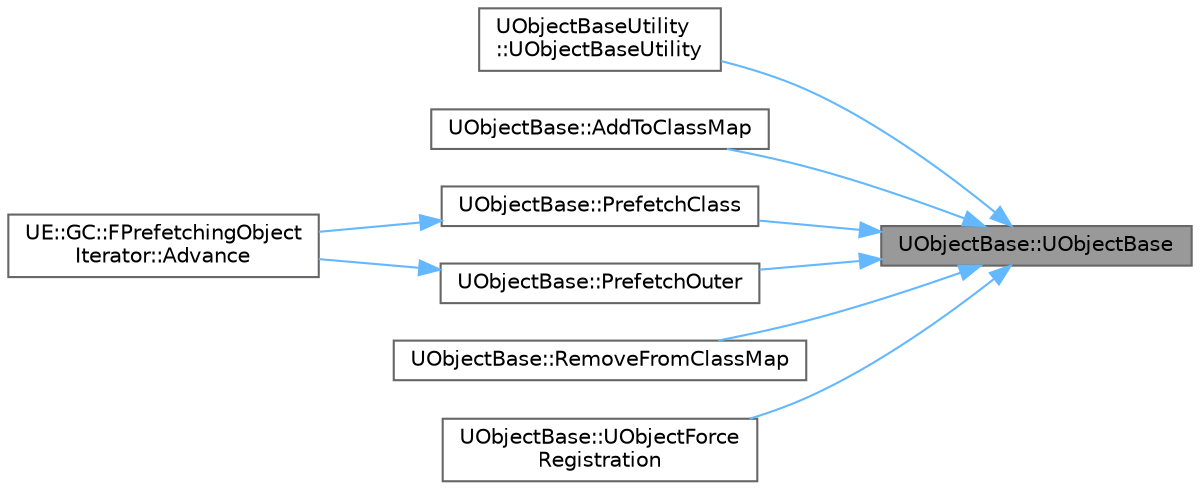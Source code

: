 digraph "UObjectBase::UObjectBase"
{
 // INTERACTIVE_SVG=YES
 // LATEX_PDF_SIZE
  bgcolor="transparent";
  edge [fontname=Helvetica,fontsize=10,labelfontname=Helvetica,labelfontsize=10];
  node [fontname=Helvetica,fontsize=10,shape=box,height=0.2,width=0.4];
  rankdir="RL";
  Node1 [id="Node000001",label="UObjectBase::UObjectBase",height=0.2,width=0.4,color="gray40", fillcolor="grey60", style="filled", fontcolor="black",tooltip=" "];
  Node1 -> Node2 [id="edge1_Node000001_Node000002",dir="back",color="steelblue1",style="solid",tooltip=" "];
  Node2 [id="Node000002",label="UObjectBaseUtility\l::UObjectBaseUtility",height=0.2,width=0.4,color="grey40", fillcolor="white", style="filled",URL="$d6/d7b/classUObjectBaseUtility.html#a2c9393707f26e0ab988af24ff38e87a0",tooltip=" "];
  Node1 -> Node3 [id="edge2_Node000001_Node000003",dir="back",color="steelblue1",style="solid",tooltip=" "];
  Node3 [id="Node000003",label="UObjectBase::AddToClassMap",height=0.2,width=0.4,color="grey40", fillcolor="white", style="filled",URL="$d9/dc4/classUObjectBase.html#a7a310cb554de6cd2eb98b8535127af7d",tooltip=" "];
  Node1 -> Node4 [id="edge3_Node000001_Node000004",dir="back",color="steelblue1",style="solid",tooltip=" "];
  Node4 [id="Node000004",label="UObjectBase::PrefetchClass",height=0.2,width=0.4,color="grey40", fillcolor="white", style="filled",URL="$d9/dc4/classUObjectBase.html#a582b87a72a3d601dd4af3af650afaa25",tooltip=" "];
  Node4 -> Node5 [id="edge4_Node000004_Node000005",dir="back",color="steelblue1",style="solid",tooltip=" "];
  Node5 [id="Node000005",label="UE::GC::FPrefetchingObject\lIterator::Advance",height=0.2,width=0.4,color="grey40", fillcolor="white", style="filled",URL="$d0/d04/classUE_1_1GC_1_1FPrefetchingObjectIterator.html#acd72723fff708c61640c64e23edf76ac",tooltip=" "];
  Node1 -> Node6 [id="edge5_Node000001_Node000006",dir="back",color="steelblue1",style="solid",tooltip=" "];
  Node6 [id="Node000006",label="UObjectBase::PrefetchOuter",height=0.2,width=0.4,color="grey40", fillcolor="white", style="filled",URL="$d9/dc4/classUObjectBase.html#a57d8f4f9f94124ae3908782936727b5a",tooltip=" "];
  Node6 -> Node5 [id="edge6_Node000006_Node000005",dir="back",color="steelblue1",style="solid",tooltip=" "];
  Node1 -> Node7 [id="edge7_Node000001_Node000007",dir="back",color="steelblue1",style="solid",tooltip=" "];
  Node7 [id="Node000007",label="UObjectBase::RemoveFromClassMap",height=0.2,width=0.4,color="grey40", fillcolor="white", style="filled",URL="$d9/dc4/classUObjectBase.html#a1d4131bc0cea1e8f585c03811c4c1f09",tooltip=" "];
  Node1 -> Node8 [id="edge8_Node000001_Node000008",dir="back",color="steelblue1",style="solid",tooltip=" "];
  Node8 [id="Node000008",label="UObjectBase::UObjectForce\lRegistration",height=0.2,width=0.4,color="grey40", fillcolor="white", style="filled",URL="$d9/dc4/classUObjectBase.html#a8f264c7dc2fd44385417ca71309d9548",tooltip="Force a pending registrant to register now instead of in the natural order."];
}
